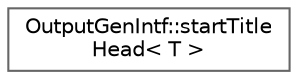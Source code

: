 digraph "Graphical Class Hierarchy"
{
 // INTERACTIVE_SVG=YES
 // LATEX_PDF_SIZE
  bgcolor="transparent";
  edge [fontname=Helvetica,fontsize=10,labelfontname=Helvetica,labelfontsize=10];
  node [fontname=Helvetica,fontsize=10,shape=box,height=0.2,width=0.4];
  rankdir="LR";
  Node0 [label="OutputGenIntf::startTitle\lHead\< T \>",height=0.2,width=0.4,color="grey40", fillcolor="white", style="filled",URL="$d5/d05/struct_output_gen_intf_1_1start_title_head.html",tooltip=" "];
}
